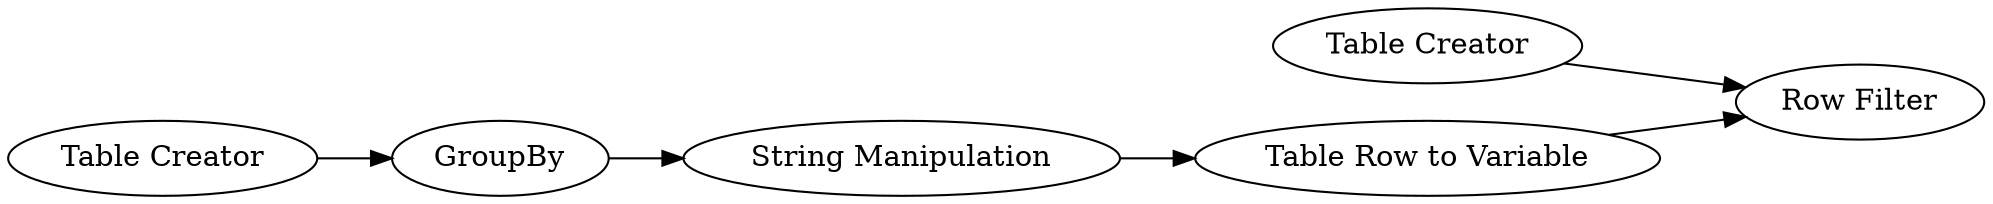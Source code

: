 digraph {
	"7816135123734565708_261" [label="Table Creator"]
	"7816135123734565708_264" [label="String Manipulation"]
	"7816135123734565708_265" [label="Table Row to Variable"]
	"7816135123734565708_263" [label=GroupBy]
	"7816135123734565708_262" [label="Table Creator"]
	"7816135123734565708_266" [label="Row Filter"]
	"7816135123734565708_264" -> "7816135123734565708_265"
	"7816135123734565708_261" -> "7816135123734565708_266"
	"7816135123734565708_262" -> "7816135123734565708_263"
	"7816135123734565708_265" -> "7816135123734565708_266"
	"7816135123734565708_263" -> "7816135123734565708_264"
	rankdir=LR
}
